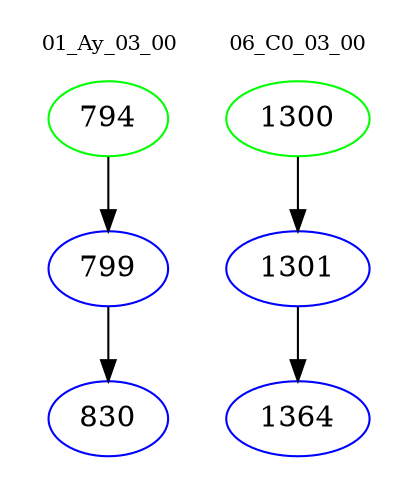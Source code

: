 digraph{
subgraph cluster_0 {
color = white
label = "01_Ay_03_00";
fontsize=10;
T0_794 [label="794", color="green"]
T0_794 -> T0_799 [color="black"]
T0_799 [label="799", color="blue"]
T0_799 -> T0_830 [color="black"]
T0_830 [label="830", color="blue"]
}
subgraph cluster_1 {
color = white
label = "06_C0_03_00";
fontsize=10;
T1_1300 [label="1300", color="green"]
T1_1300 -> T1_1301 [color="black"]
T1_1301 [label="1301", color="blue"]
T1_1301 -> T1_1364 [color="black"]
T1_1364 [label="1364", color="blue"]
}
}
